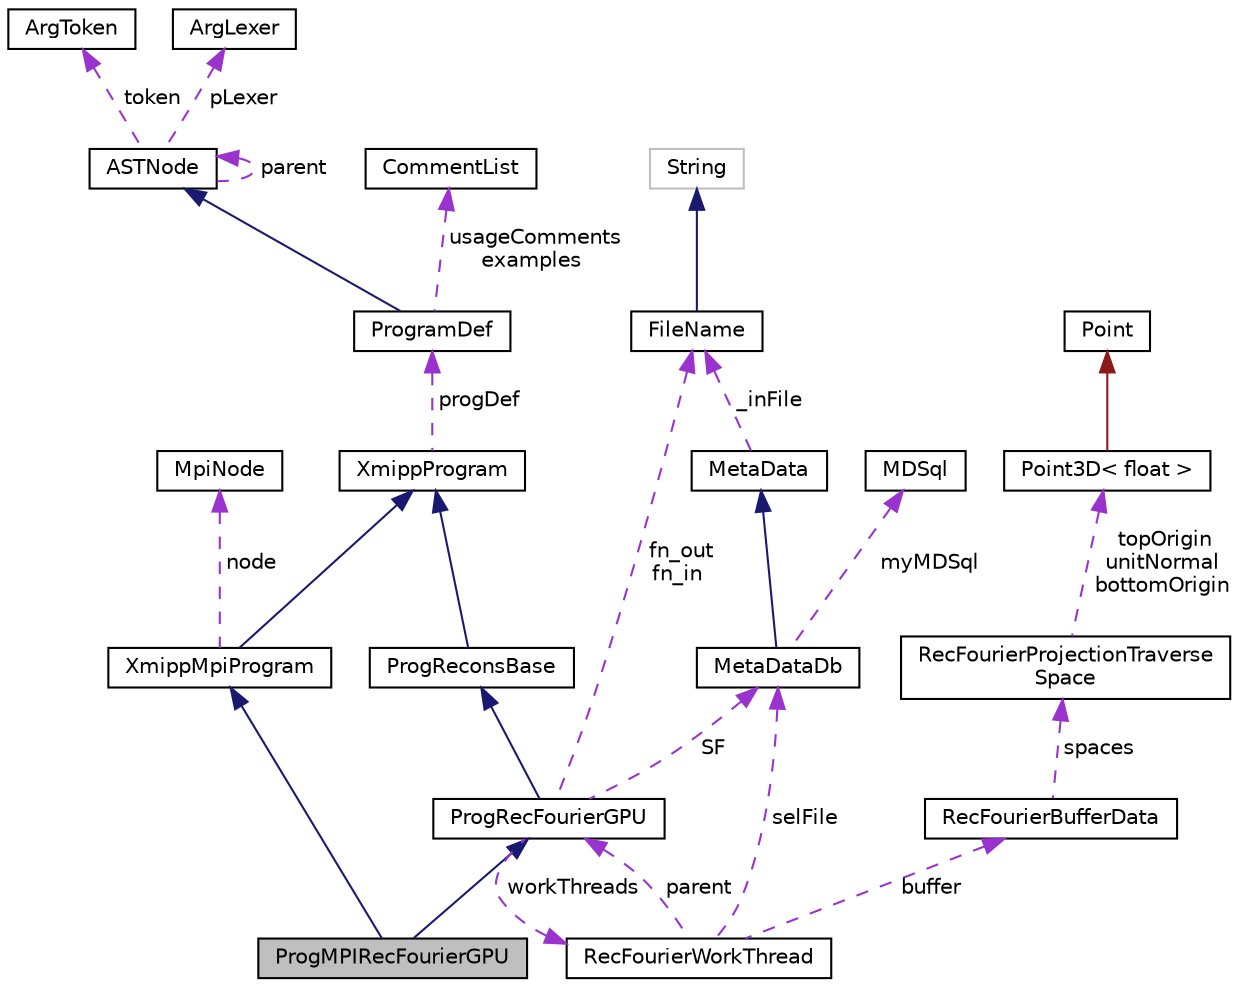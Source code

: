 digraph "ProgMPIRecFourierGPU"
{
  edge [fontname="Helvetica",fontsize="10",labelfontname="Helvetica",labelfontsize="10"];
  node [fontname="Helvetica",fontsize="10",shape=record];
  Node5 [label="ProgMPIRecFourierGPU",height=0.2,width=0.4,color="black", fillcolor="grey75", style="filled", fontcolor="black"];
  Node6 -> Node5 [dir="back",color="midnightblue",fontsize="10",style="solid",fontname="Helvetica"];
  Node6 [label="ProgRecFourierGPU",height=0.2,width=0.4,color="black", fillcolor="white", style="filled",URL="$classProgRecFourierGPU.html"];
  Node7 -> Node6 [dir="back",color="midnightblue",fontsize="10",style="solid",fontname="Helvetica"];
  Node7 [label="ProgReconsBase",height=0.2,width=0.4,color="black", fillcolor="white", style="filled",URL="$classProgReconsBase.html"];
  Node8 -> Node7 [dir="back",color="midnightblue",fontsize="10",style="solid",fontname="Helvetica"];
  Node8 [label="XmippProgram",height=0.2,width=0.4,color="black", fillcolor="white", style="filled",URL="$classXmippProgram.html"];
  Node9 -> Node8 [dir="back",color="darkorchid3",fontsize="10",style="dashed",label=" progDef" ,fontname="Helvetica"];
  Node9 [label="ProgramDef",height=0.2,width=0.4,color="black", fillcolor="white", style="filled",URL="$classProgramDef.html"];
  Node10 -> Node9 [dir="back",color="midnightblue",fontsize="10",style="solid",fontname="Helvetica"];
  Node10 [label="ASTNode",height=0.2,width=0.4,color="black", fillcolor="white", style="filled",URL="$classASTNode.html"];
  Node11 -> Node10 [dir="back",color="darkorchid3",fontsize="10",style="dashed",label=" token" ,fontname="Helvetica"];
  Node11 [label="ArgToken",height=0.2,width=0.4,color="black", fillcolor="white", style="filled",URL="$classArgToken.html"];
  Node12 -> Node10 [dir="back",color="darkorchid3",fontsize="10",style="dashed",label=" pLexer" ,fontname="Helvetica"];
  Node12 [label="ArgLexer",height=0.2,width=0.4,color="black", fillcolor="white", style="filled",URL="$classArgLexer.html"];
  Node10 -> Node10 [dir="back",color="darkorchid3",fontsize="10",style="dashed",label=" parent" ,fontname="Helvetica"];
  Node13 -> Node9 [dir="back",color="darkorchid3",fontsize="10",style="dashed",label=" usageComments\nexamples" ,fontname="Helvetica"];
  Node13 [label="CommentList",height=0.2,width=0.4,color="black", fillcolor="white", style="filled",URL="$classCommentList.html"];
  Node14 -> Node6 [dir="back",color="darkorchid3",fontsize="10",style="dashed",label=" SF" ,fontname="Helvetica"];
  Node14 [label="MetaDataDb",height=0.2,width=0.4,color="black", fillcolor="white", style="filled",URL="$classMetaDataDb.html"];
  Node15 -> Node14 [dir="back",color="midnightblue",fontsize="10",style="solid",fontname="Helvetica"];
  Node15 [label="MetaData",height=0.2,width=0.4,color="black", fillcolor="white", style="filled",URL="$classMetaData.html"];
  Node16 -> Node15 [dir="back",color="darkorchid3",fontsize="10",style="dashed",label=" _inFile" ,fontname="Helvetica"];
  Node16 [label="FileName",height=0.2,width=0.4,color="black", fillcolor="white", style="filled",URL="$classFileName.html"];
  Node17 -> Node16 [dir="back",color="midnightblue",fontsize="10",style="solid",fontname="Helvetica"];
  Node17 [label="String",height=0.2,width=0.4,color="grey75", fillcolor="white", style="filled"];
  Node18 -> Node14 [dir="back",color="darkorchid3",fontsize="10",style="dashed",label=" myMDSql" ,fontname="Helvetica"];
  Node18 [label="MDSql",height=0.2,width=0.4,color="black", fillcolor="white", style="filled",URL="$classMDSql.html"];
  Node19 -> Node6 [dir="back",color="darkorchid3",fontsize="10",style="dashed",label=" workThreads" ,fontname="Helvetica"];
  Node19 [label="RecFourierWorkThread",height=0.2,width=0.4,color="black", fillcolor="white", style="filled",URL="$structRecFourierWorkThread.html"];
  Node6 -> Node19 [dir="back",color="darkorchid3",fontsize="10",style="dashed",label=" parent" ,fontname="Helvetica"];
  Node14 -> Node19 [dir="back",color="darkorchid3",fontsize="10",style="dashed",label=" selFile" ,fontname="Helvetica"];
  Node20 -> Node19 [dir="back",color="darkorchid3",fontsize="10",style="dashed",label=" buffer" ,fontname="Helvetica"];
  Node20 [label="RecFourierBufferData",height=0.2,width=0.4,color="black", fillcolor="white", style="filled",URL="$structRecFourierBufferData.html"];
  Node21 -> Node20 [dir="back",color="darkorchid3",fontsize="10",style="dashed",label=" spaces" ,fontname="Helvetica"];
  Node21 [label="RecFourierProjectionTraverse\lSpace",height=0.2,width=0.4,color="black", fillcolor="white", style="filled",URL="$structRecFourierProjectionTraverseSpace.html"];
  Node22 -> Node21 [dir="back",color="darkorchid3",fontsize="10",style="dashed",label=" topOrigin\nunitNormal\nbottomOrigin" ,fontname="Helvetica"];
  Node22 [label="Point3D\< float \>",height=0.2,width=0.4,color="black", fillcolor="white", style="filled",URL="$classPoint3D.html"];
  Node23 -> Node22 [dir="back",color="firebrick4",fontsize="10",style="solid",fontname="Helvetica"];
  Node23 [label="Point",height=0.2,width=0.4,color="black", fillcolor="white", style="filled",URL="$classPoint.html"];
  Node16 -> Node6 [dir="back",color="darkorchid3",fontsize="10",style="dashed",label=" fn_out\nfn_in" ,fontname="Helvetica"];
  Node24 -> Node5 [dir="back",color="midnightblue",fontsize="10",style="solid",fontname="Helvetica"];
  Node24 [label="XmippMpiProgram",height=0.2,width=0.4,color="black", fillcolor="white", style="filled",URL="$classXmippMpiProgram.html"];
  Node8 -> Node24 [dir="back",color="midnightblue",fontsize="10",style="solid",fontname="Helvetica"];
  Node25 -> Node24 [dir="back",color="darkorchid3",fontsize="10",style="dashed",label=" node" ,fontname="Helvetica"];
  Node25 [label="MpiNode",height=0.2,width=0.4,color="black", fillcolor="white", style="filled",URL="$classMpiNode.html"];
}
